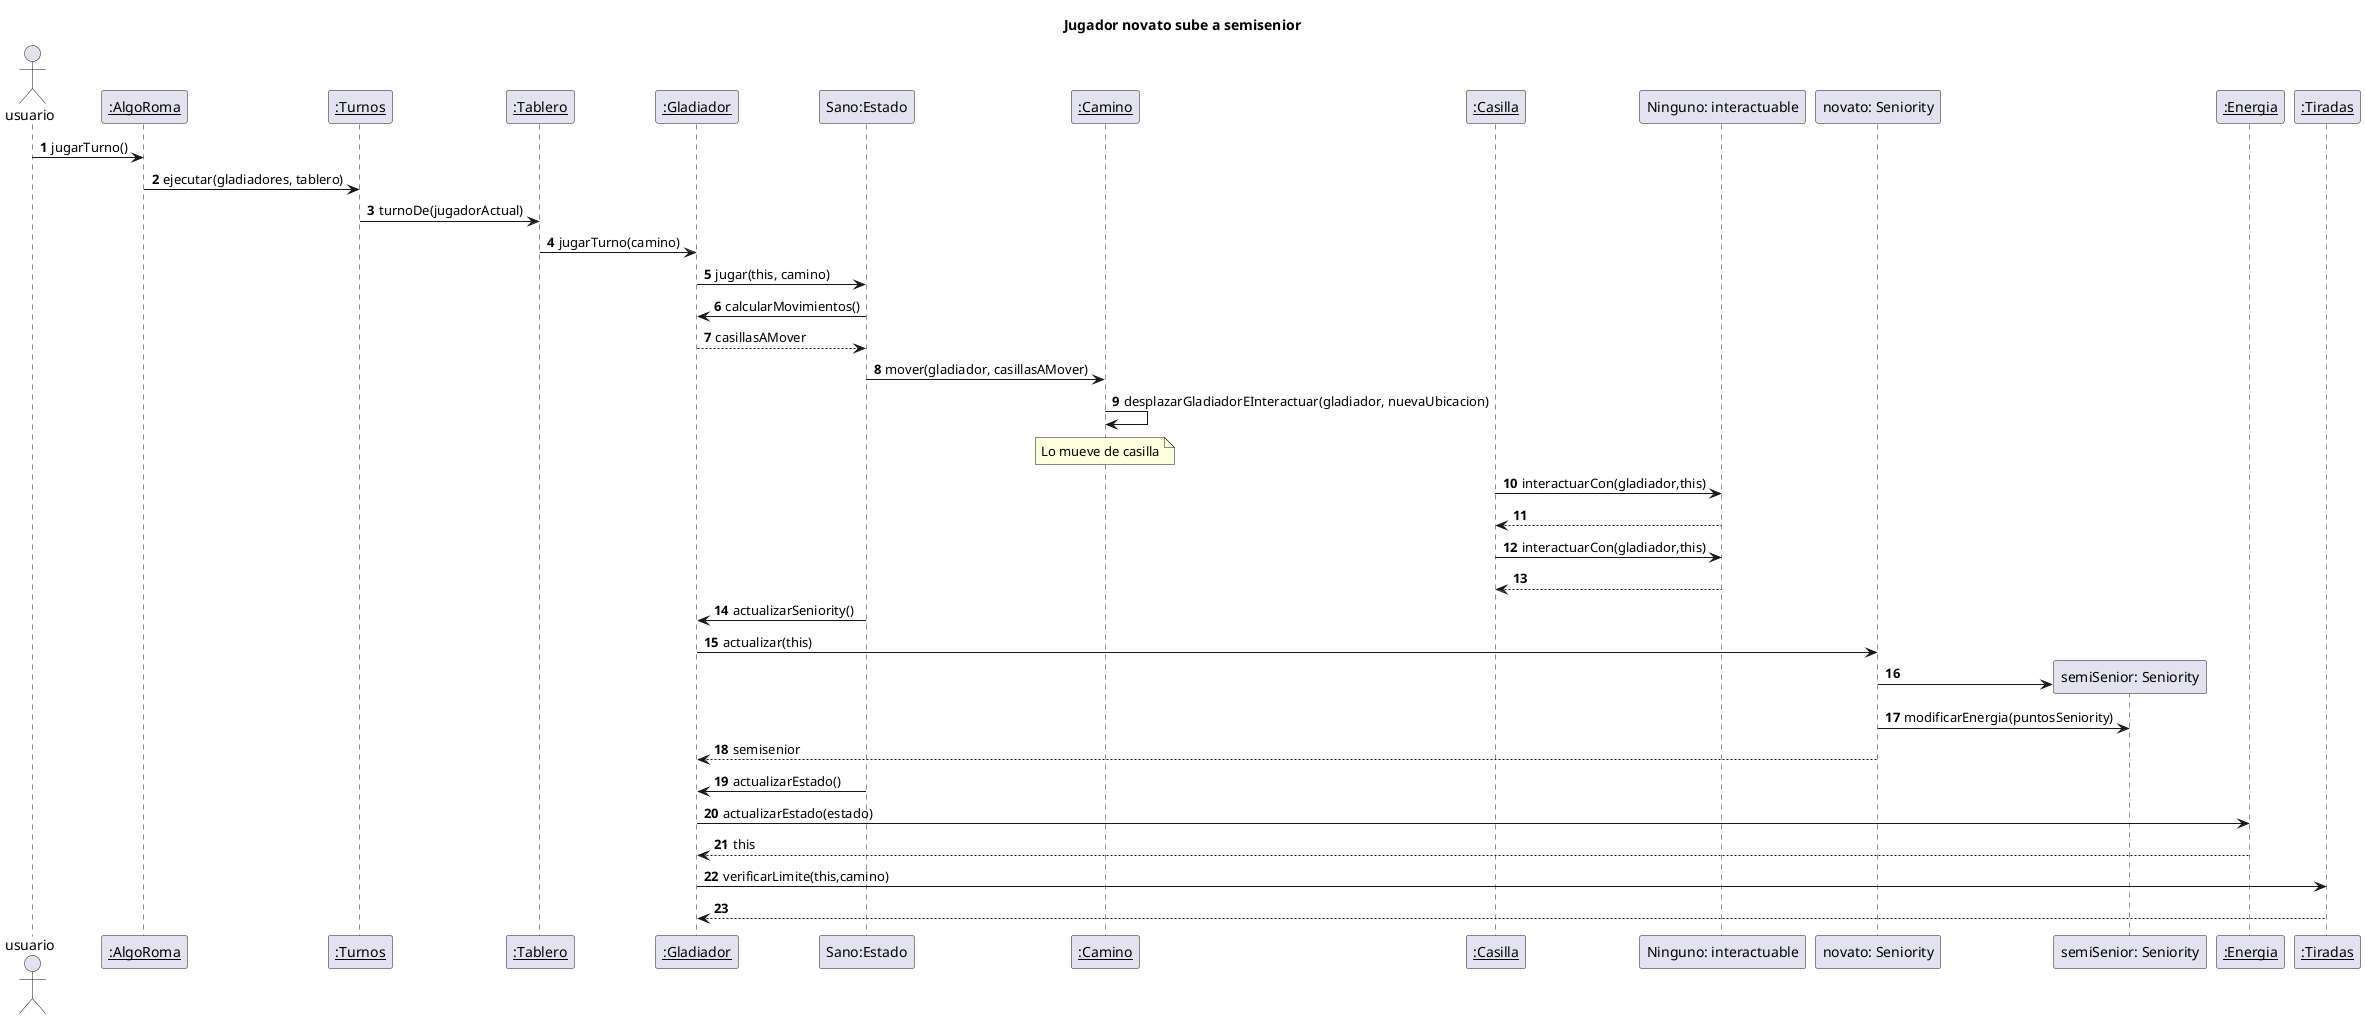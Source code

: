 @startuml
'https://plantuml.com/sequence-diagram

title "Jugador novato sube a semisenior"

autonumber

actor usuario
usuario -> "__:AlgoRoma__": jugarTurno()
"__:AlgoRoma__" -> "__:Turnos__": ejecutar(gladiadores, tablero)
"__:Turnos__" -> "__:Tablero__": turnoDe(jugadorActual)
"__:Tablero__" -> "__:Gladiador__": jugarTurno(camino)
"__:Gladiador__" -> "Sano:Estado": jugar(this, camino)
"Sano:Estado" -> "__:Gladiador__": calcularMovimientos()
"__:Gladiador__" --> "Sano:Estado": casillasAMover
"Sano:Estado" -> "__:Camino__": mover(gladiador, casillasAMover)
"__:Camino__" -> "__:Camino__": desplazarGladiadorEInteractuar(gladiador, nuevaUbicacion)
note over "__:Camino__": Lo mueve de casilla
"__:Casilla__" -> "Ninguno: interactuable": interactuarCon(gladiador,this)
"Ninguno: interactuable" --> "__:Casilla__"
"__:Casilla__" -> "Ninguno: interactuable": interactuarCon(gladiador,this)
"Ninguno: interactuable" --> "__:Casilla__"
"Sano:Estado" -> "__:Gladiador__": actualizarSeniority()
"__:Gladiador__" -> "novato: Seniority": actualizar(this)
create "semiSenior: Seniority"
"novato: Seniority" -> "semiSenior: Seniority"
"novato: Seniority" -> "semiSenior: Seniority": modificarEnergia(puntosSeniority)
"novato: Seniority" --> "__:Gladiador__": semisenior
"Sano:Estado" -> "__:Gladiador__": actualizarEstado()
"__:Gladiador__" -> "__:Energia__": actualizarEstado(estado)
"__:Energia__" --> "__:Gladiador__": this

"__:Gladiador__" -> "__:Tiradas__": verificarLimite(this,camino)
"__:Tiradas__" --> "__:Gladiador__"

@enduml